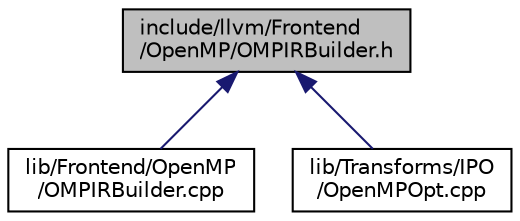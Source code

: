 digraph "include/llvm/Frontend/OpenMP/OMPIRBuilder.h"
{
 // LATEX_PDF_SIZE
  bgcolor="transparent";
  edge [fontname="Helvetica",fontsize="10",labelfontname="Helvetica",labelfontsize="10"];
  node [fontname="Helvetica",fontsize="10",shape=record];
  Node1 [label="include/llvm/Frontend\l/OpenMP/OMPIRBuilder.h",height=0.2,width=0.4,color="black", fillcolor="grey75", style="filled", fontcolor="black",tooltip=" "];
  Node1 -> Node2 [dir="back",color="midnightblue",fontsize="10",style="solid",fontname="Helvetica"];
  Node2 [label="lib/Frontend/OpenMP\l/OMPIRBuilder.cpp",height=0.2,width=0.4,color="black",URL="$OMPIRBuilder_8cpp.html",tooltip=" "];
  Node1 -> Node3 [dir="back",color="midnightblue",fontsize="10",style="solid",fontname="Helvetica"];
  Node3 [label="lib/Transforms/IPO\l/OpenMPOpt.cpp",height=0.2,width=0.4,color="black",URL="$OpenMPOpt_8cpp.html",tooltip=" "];
}
